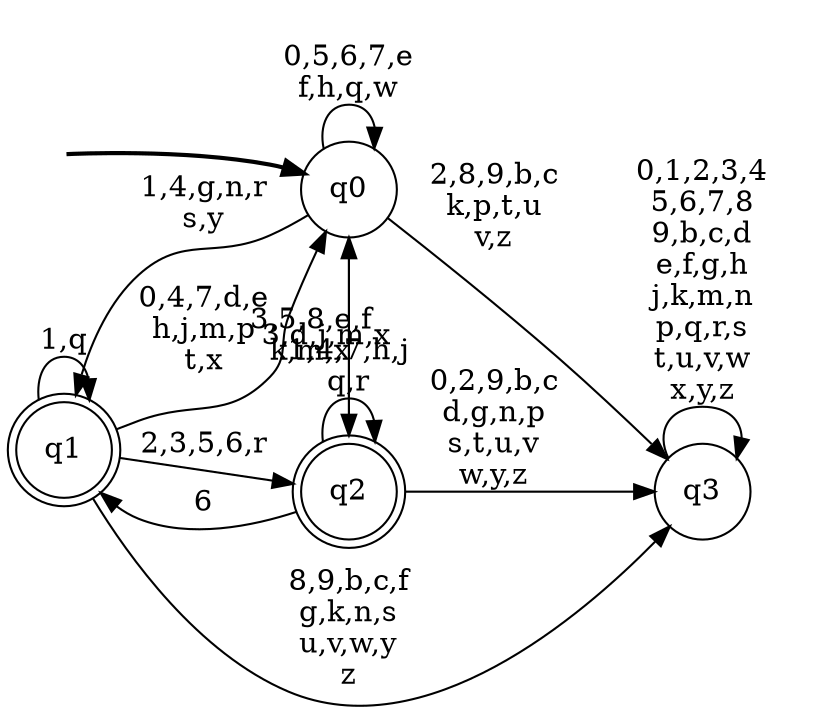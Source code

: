 digraph BlueStarA {
__start0 [style = invis, shape = none, label = "", width = 0, height = 0];

rankdir=LR;
size="8,5";

s0 [style="filled", color="black", fillcolor="white" shape="circle", label="q0"];
s1 [style="rounded,filled", color="black", fillcolor="white" shape="doublecircle", label="q1"];
s2 [style="rounded,filled", color="black", fillcolor="white" shape="doublecircle", label="q2"];
s3 [style="filled", color="black", fillcolor="white" shape="circle", label="q3"];
subgraph cluster_main { 
	graph [pad=".75", ranksep="0.15", nodesep="0.15"];
	 style=invis; 
	__start0 -> s0 [penwidth=2];
}
s0 -> s0 [label="0,5,6,7,e\nf,h,q,w"];
s0 -> s1 [label="1,4,g,n,r\ns,y"];
s0 -> s2 [label="3,d,j,m,x"];
s0 -> s3 [label="2,8,9,b,c\nk,p,t,u\nv,z"];
s1 -> s0 [label="0,4,7,d,e\nh,j,m,p\nt,x"];
s1 -> s1 [label="1,q"];
s1 -> s2 [label="2,3,5,6,r"];
s1 -> s3 [label="8,9,b,c,f\ng,k,n,s\nu,v,w,y\nz"];
s2 -> s0 [label="3,5,8,e,f\nk,m,x"];
s2 -> s1 [label="6"];
s2 -> s2 [label="1,4,7,h,j\nq,r"];
s2 -> s3 [label="0,2,9,b,c\nd,g,n,p\ns,t,u,v\nw,y,z"];
s3 -> s3 [label="0,1,2,3,4\n5,6,7,8\n9,b,c,d\ne,f,g,h\nj,k,m,n\np,q,r,s\nt,u,v,w\nx,y,z"];

}